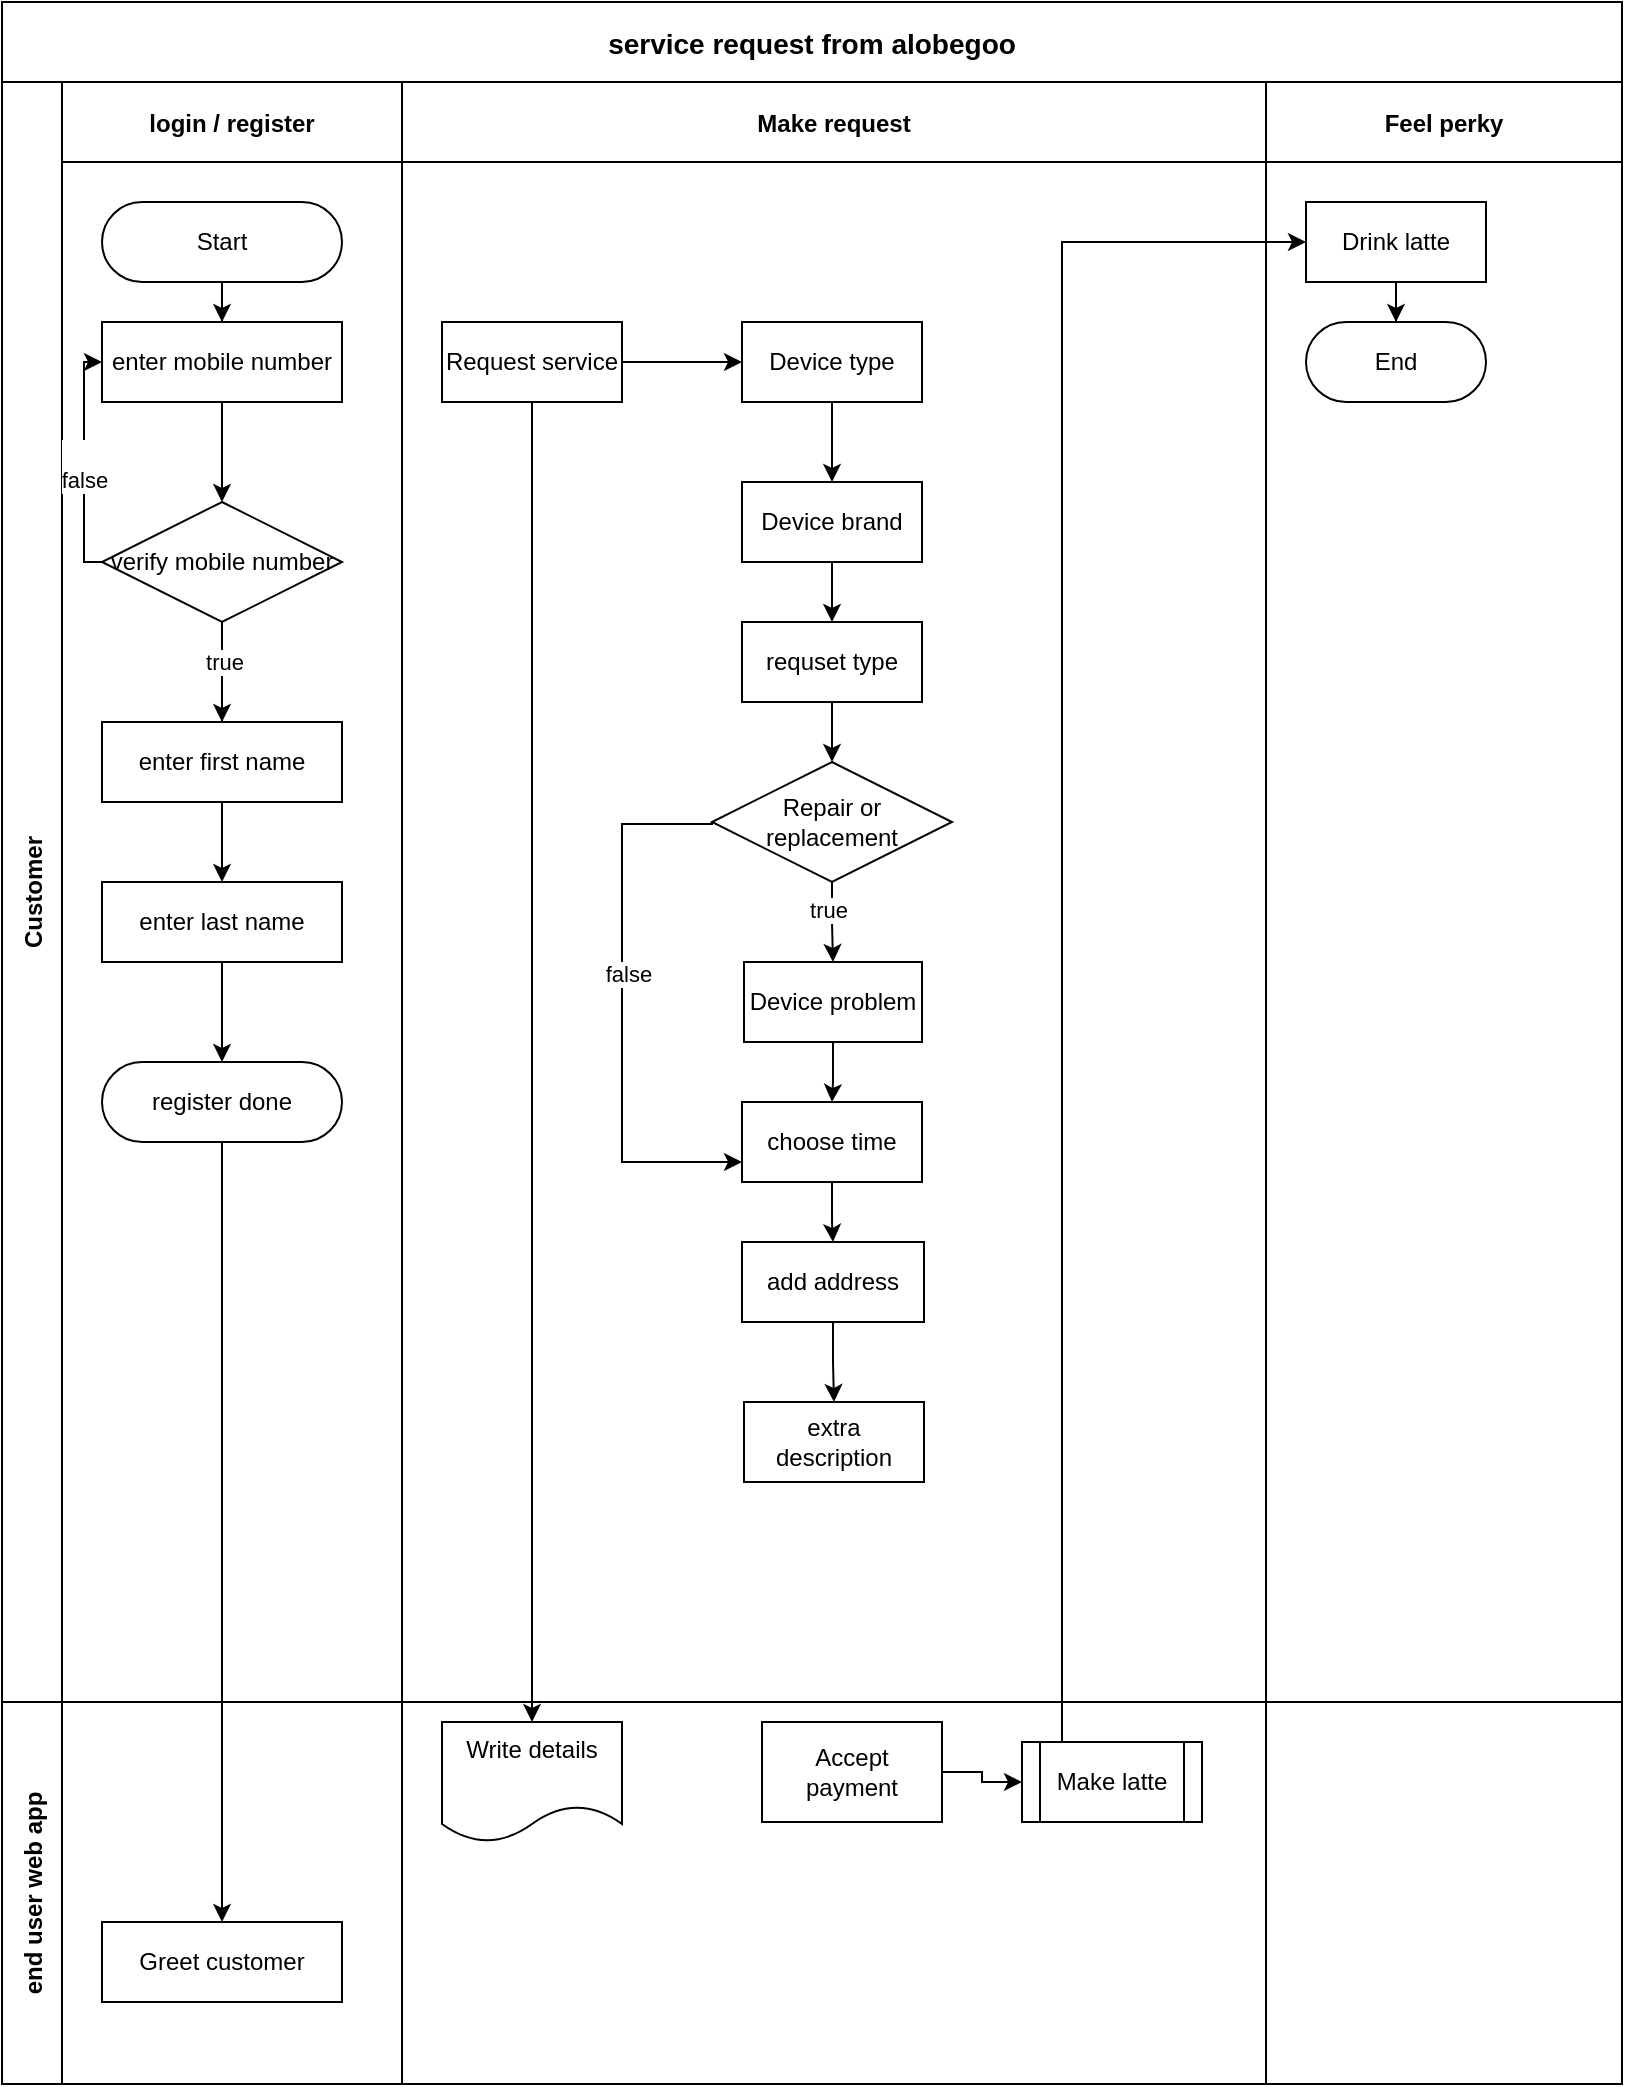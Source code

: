 <mxfile version="24.7.16">
  <diagram id="kgpKYQtTHZ0yAKxKKP6v" name="Page-1">
    <mxGraphModel dx="880" dy="434" grid="1" gridSize="10" guides="1" tooltips="1" connect="1" arrows="1" fold="1" page="1" pageScale="1" pageWidth="850" pageHeight="1100" math="0" shadow="0">
      <root>
        <mxCell id="0" />
        <mxCell id="1" parent="0" />
        <mxCell id="3nuBFxr9cyL0pnOWT2aG-1" value="service request from alobegoo" style="shape=table;childLayout=tableLayout;startSize=40;collapsible=0;recursiveResize=0;expand=0;fillColor=none;fontStyle=1;fontSize=14;" parent="1" vertex="1">
          <mxGeometry x="30" y="240" width="810" height="1041" as="geometry" />
        </mxCell>
        <mxCell id="3nuBFxr9cyL0pnOWT2aG-3" value="Customer" style="shape=tableRow;horizontal=0;swimlaneHead=0;swimlaneBody=0;top=0;left=0;bottom=0;right=0;fillColor=none;points=[[0,0.5],[1,0.5]];portConstraint=eastwest;startSize=30;collapsible=0;recursiveResize=0;expand=0;fontStyle=1;" parent="3nuBFxr9cyL0pnOWT2aG-1" vertex="1">
          <mxGeometry y="40" width="810" height="810" as="geometry" />
        </mxCell>
        <mxCell id="3nuBFxr9cyL0pnOWT2aG-4" value="login / register" style="swimlane;swimlaneHead=0;swimlaneBody=0;connectable=0;fillColor=none;startSize=40;collapsible=0;recursiveResize=0;expand=0;fontStyle=1;" parent="3nuBFxr9cyL0pnOWT2aG-3" vertex="1">
          <mxGeometry x="30" width="170" height="810" as="geometry">
            <mxRectangle width="170" height="810" as="alternateBounds" />
          </mxGeometry>
        </mxCell>
        <mxCell id="3nuBFxr9cyL0pnOWT2aG-5" style="edgeStyle=orthogonalEdgeStyle;rounded=0;orthogonalLoop=1;jettySize=auto;html=1;" parent="3nuBFxr9cyL0pnOWT2aG-4" source="3nuBFxr9cyL0pnOWT2aG-6" target="3nuBFxr9cyL0pnOWT2aG-7" edge="1">
          <mxGeometry relative="1" as="geometry" />
        </mxCell>
        <mxCell id="3nuBFxr9cyL0pnOWT2aG-6" value="Start" style="rounded=1;whiteSpace=wrap;html=1;arcSize=50;" parent="3nuBFxr9cyL0pnOWT2aG-4" vertex="1">
          <mxGeometry x="20" y="60" width="120" height="40" as="geometry" />
        </mxCell>
        <mxCell id="NAZ2Pt0wh43VwbpH7oxr-29" value="" style="edgeStyle=orthogonalEdgeStyle;rounded=0;orthogonalLoop=1;jettySize=auto;html=1;" edge="1" parent="3nuBFxr9cyL0pnOWT2aG-4" source="3nuBFxr9cyL0pnOWT2aG-7" target="NAZ2Pt0wh43VwbpH7oxr-24">
          <mxGeometry relative="1" as="geometry" />
        </mxCell>
        <mxCell id="3nuBFxr9cyL0pnOWT2aG-7" value="enter mobile number" style="rounded=0;whiteSpace=wrap;html=1;" parent="3nuBFxr9cyL0pnOWT2aG-4" vertex="1">
          <mxGeometry x="20" y="120" width="120" height="40" as="geometry" />
        </mxCell>
        <mxCell id="NAZ2Pt0wh43VwbpH7oxr-33" style="edgeStyle=orthogonalEdgeStyle;rounded=0;orthogonalLoop=1;jettySize=auto;html=1;entryX=0;entryY=0.5;entryDx=0;entryDy=0;" edge="1" parent="3nuBFxr9cyL0pnOWT2aG-4" source="NAZ2Pt0wh43VwbpH7oxr-2" target="3nuBFxr9cyL0pnOWT2aG-7">
          <mxGeometry relative="1" as="geometry">
            <mxPoint x="10" y="140" as="targetPoint" />
            <Array as="points">
              <mxPoint x="80" y="240" />
              <mxPoint x="11" y="240" />
              <mxPoint x="11" y="140" />
            </Array>
          </mxGeometry>
        </mxCell>
        <mxCell id="NAZ2Pt0wh43VwbpH7oxr-37" value="&lt;div&gt;&lt;br&gt;&lt;/div&gt;&lt;div&gt;false&lt;/div&gt;" style="edgeLabel;html=1;align=center;verticalAlign=middle;resizable=0;points=[];" vertex="1" connectable="0" parent="NAZ2Pt0wh43VwbpH7oxr-33">
          <mxGeometry x="0.53" relative="1" as="geometry">
            <mxPoint as="offset" />
          </mxGeometry>
        </mxCell>
        <mxCell id="NAZ2Pt0wh43VwbpH7oxr-38" value="" style="edgeStyle=orthogonalEdgeStyle;rounded=0;orthogonalLoop=1;jettySize=auto;html=1;" edge="1" parent="3nuBFxr9cyL0pnOWT2aG-4" source="NAZ2Pt0wh43VwbpH7oxr-2" target="NAZ2Pt0wh43VwbpH7oxr-16">
          <mxGeometry relative="1" as="geometry" />
        </mxCell>
        <mxCell id="NAZ2Pt0wh43VwbpH7oxr-2" value="enter first name" style="whiteSpace=wrap;html=1;rounded=0;" vertex="1" parent="3nuBFxr9cyL0pnOWT2aG-4">
          <mxGeometry x="20" y="320" width="120" height="40" as="geometry" />
        </mxCell>
        <mxCell id="NAZ2Pt0wh43VwbpH7oxr-16" value="enter last name" style="whiteSpace=wrap;html=1;align=center;" vertex="1" parent="3nuBFxr9cyL0pnOWT2aG-4">
          <mxGeometry x="20" y="400" width="120" height="40" as="geometry" />
        </mxCell>
        <mxCell id="NAZ2Pt0wh43VwbpH7oxr-30" value="" style="edgeStyle=orthogonalEdgeStyle;rounded=0;orthogonalLoop=1;jettySize=auto;html=1;" edge="1" parent="3nuBFxr9cyL0pnOWT2aG-4" source="NAZ2Pt0wh43VwbpH7oxr-24" target="NAZ2Pt0wh43VwbpH7oxr-2">
          <mxGeometry relative="1" as="geometry" />
        </mxCell>
        <mxCell id="NAZ2Pt0wh43VwbpH7oxr-31" value="true" style="edgeLabel;html=1;align=center;verticalAlign=middle;resizable=0;points=[];" vertex="1" connectable="0" parent="NAZ2Pt0wh43VwbpH7oxr-30">
          <mxGeometry x="-0.2" y="1" relative="1" as="geometry">
            <mxPoint as="offset" />
          </mxGeometry>
        </mxCell>
        <mxCell id="NAZ2Pt0wh43VwbpH7oxr-24" value="verify mobile number" style="shape=rhombus;perimeter=rhombusPerimeter;whiteSpace=wrap;html=1;align=center;" vertex="1" parent="3nuBFxr9cyL0pnOWT2aG-4">
          <mxGeometry x="20" y="210" width="120" height="60" as="geometry" />
        </mxCell>
        <mxCell id="NAZ2Pt0wh43VwbpH7oxr-42" value="register done" style="rounded=1;whiteSpace=wrap;html=1;arcSize=50;" vertex="1" parent="3nuBFxr9cyL0pnOWT2aG-4">
          <mxGeometry x="20" y="490" width="120" height="40" as="geometry" />
        </mxCell>
        <mxCell id="NAZ2Pt0wh43VwbpH7oxr-43" value="" style="edgeStyle=orthogonalEdgeStyle;rounded=0;orthogonalLoop=1;jettySize=auto;html=1;" edge="1" parent="3nuBFxr9cyL0pnOWT2aG-4" source="NAZ2Pt0wh43VwbpH7oxr-16" target="NAZ2Pt0wh43VwbpH7oxr-42">
          <mxGeometry relative="1" as="geometry">
            <mxPoint x="180" y="660" as="sourcePoint" />
            <mxPoint x="180" y="890" as="targetPoint" />
          </mxGeometry>
        </mxCell>
        <mxCell id="3nuBFxr9cyL0pnOWT2aG-8" value="Make request" style="swimlane;swimlaneHead=0;swimlaneBody=0;connectable=0;fillColor=none;startSize=40;collapsible=0;recursiveResize=0;expand=0;fontStyle=1;" parent="3nuBFxr9cyL0pnOWT2aG-3" vertex="1">
          <mxGeometry x="200" width="432" height="810" as="geometry">
            <mxRectangle width="432" height="810" as="alternateBounds" />
          </mxGeometry>
        </mxCell>
        <mxCell id="NAZ2Pt0wh43VwbpH7oxr-47" value="" style="edgeStyle=orthogonalEdgeStyle;rounded=0;orthogonalLoop=1;jettySize=auto;html=1;" edge="1" parent="3nuBFxr9cyL0pnOWT2aG-8" source="3nuBFxr9cyL0pnOWT2aG-9" target="3nuBFxr9cyL0pnOWT2aG-10">
          <mxGeometry relative="1" as="geometry" />
        </mxCell>
        <mxCell id="3nuBFxr9cyL0pnOWT2aG-9" value="Request service" style="rounded=0;whiteSpace=wrap;html=1;" parent="3nuBFxr9cyL0pnOWT2aG-8" vertex="1">
          <mxGeometry x="20" y="120" width="90" height="40" as="geometry" />
        </mxCell>
        <mxCell id="NAZ2Pt0wh43VwbpH7oxr-54" value="" style="edgeStyle=orthogonalEdgeStyle;rounded=0;orthogonalLoop=1;jettySize=auto;html=1;" edge="1" parent="3nuBFxr9cyL0pnOWT2aG-8" source="3nuBFxr9cyL0pnOWT2aG-10" target="NAZ2Pt0wh43VwbpH7oxr-50">
          <mxGeometry relative="1" as="geometry" />
        </mxCell>
        <mxCell id="3nuBFxr9cyL0pnOWT2aG-10" value="Device type" style="rounded=0;whiteSpace=wrap;html=1;" parent="3nuBFxr9cyL0pnOWT2aG-8" vertex="1">
          <mxGeometry x="170" y="120" width="90" height="40" as="geometry" />
        </mxCell>
        <mxCell id="NAZ2Pt0wh43VwbpH7oxr-57" value="" style="edgeStyle=orthogonalEdgeStyle;rounded=0;orthogonalLoop=1;jettySize=auto;html=1;" edge="1" parent="3nuBFxr9cyL0pnOWT2aG-8" source="NAZ2Pt0wh43VwbpH7oxr-50">
          <mxGeometry relative="1" as="geometry">
            <mxPoint x="215" y="270" as="targetPoint" />
          </mxGeometry>
        </mxCell>
        <mxCell id="NAZ2Pt0wh43VwbpH7oxr-50" value="Device brand" style="whiteSpace=wrap;html=1;align=center;" vertex="1" parent="3nuBFxr9cyL0pnOWT2aG-8">
          <mxGeometry x="170" y="200" width="90" height="40" as="geometry" />
        </mxCell>
        <mxCell id="NAZ2Pt0wh43VwbpH7oxr-67" value="" style="edgeStyle=orthogonalEdgeStyle;rounded=0;orthogonalLoop=1;jettySize=auto;html=1;" edge="1" parent="3nuBFxr9cyL0pnOWT2aG-8" source="NAZ2Pt0wh43VwbpH7oxr-58" target="NAZ2Pt0wh43VwbpH7oxr-66">
          <mxGeometry relative="1" as="geometry" />
        </mxCell>
        <mxCell id="NAZ2Pt0wh43VwbpH7oxr-58" value="Device problem" style="whiteSpace=wrap;html=1;align=center;" vertex="1" parent="3nuBFxr9cyL0pnOWT2aG-8">
          <mxGeometry x="171" y="440" width="89" height="40" as="geometry" />
        </mxCell>
        <mxCell id="NAZ2Pt0wh43VwbpH7oxr-62" value="" style="edgeStyle=orthogonalEdgeStyle;rounded=0;orthogonalLoop=1;jettySize=auto;html=1;" edge="1" parent="3nuBFxr9cyL0pnOWT2aG-8" source="NAZ2Pt0wh43VwbpH7oxr-60" target="NAZ2Pt0wh43VwbpH7oxr-61">
          <mxGeometry relative="1" as="geometry" />
        </mxCell>
        <mxCell id="NAZ2Pt0wh43VwbpH7oxr-60" value="requset type" style="whiteSpace=wrap;html=1;align=center;" vertex="1" parent="3nuBFxr9cyL0pnOWT2aG-8">
          <mxGeometry x="170" y="270" width="90" height="40" as="geometry" />
        </mxCell>
        <mxCell id="NAZ2Pt0wh43VwbpH7oxr-64" value="" style="edgeStyle=orthogonalEdgeStyle;rounded=0;orthogonalLoop=1;jettySize=auto;html=1;" edge="1" parent="3nuBFxr9cyL0pnOWT2aG-8" source="NAZ2Pt0wh43VwbpH7oxr-61" target="NAZ2Pt0wh43VwbpH7oxr-58">
          <mxGeometry relative="1" as="geometry" />
        </mxCell>
        <mxCell id="NAZ2Pt0wh43VwbpH7oxr-65" value="true" style="edgeLabel;html=1;align=center;verticalAlign=middle;resizable=0;points=[];" vertex="1" connectable="0" parent="NAZ2Pt0wh43VwbpH7oxr-64">
          <mxGeometry x="-0.41" y="-2" relative="1" as="geometry">
            <mxPoint y="2" as="offset" />
          </mxGeometry>
        </mxCell>
        <mxCell id="NAZ2Pt0wh43VwbpH7oxr-119" style="edgeStyle=orthogonalEdgeStyle;rounded=0;orthogonalLoop=1;jettySize=auto;html=1;entryX=0;entryY=0.75;entryDx=0;entryDy=0;" edge="1" parent="3nuBFxr9cyL0pnOWT2aG-8" target="NAZ2Pt0wh43VwbpH7oxr-66">
          <mxGeometry relative="1" as="geometry">
            <mxPoint x="155" y="370" as="sourcePoint" />
            <mxPoint x="110" y="500" as="targetPoint" />
            <Array as="points">
              <mxPoint x="155" y="371" />
              <mxPoint x="110" y="371" />
              <mxPoint x="110" y="540" />
            </Array>
          </mxGeometry>
        </mxCell>
        <mxCell id="NAZ2Pt0wh43VwbpH7oxr-120" value="false" style="edgeLabel;html=1;align=center;verticalAlign=middle;resizable=0;points=[];" vertex="1" connectable="0" parent="NAZ2Pt0wh43VwbpH7oxr-119">
          <mxGeometry x="-0.12" y="3" relative="1" as="geometry">
            <mxPoint as="offset" />
          </mxGeometry>
        </mxCell>
        <mxCell id="NAZ2Pt0wh43VwbpH7oxr-61" value="Repair or replacement" style="shape=rhombus;perimeter=rhombusPerimeter;whiteSpace=wrap;html=1;align=center;" vertex="1" parent="3nuBFxr9cyL0pnOWT2aG-8">
          <mxGeometry x="155" y="340" width="120" height="60" as="geometry" />
        </mxCell>
        <mxCell id="NAZ2Pt0wh43VwbpH7oxr-121" value="" style="edgeStyle=orthogonalEdgeStyle;rounded=0;orthogonalLoop=1;jettySize=auto;html=1;" edge="1" parent="3nuBFxr9cyL0pnOWT2aG-8" source="NAZ2Pt0wh43VwbpH7oxr-66" target="NAZ2Pt0wh43VwbpH7oxr-116">
          <mxGeometry relative="1" as="geometry" />
        </mxCell>
        <mxCell id="NAZ2Pt0wh43VwbpH7oxr-66" value="choose time" style="whiteSpace=wrap;html=1;align=center;" vertex="1" parent="3nuBFxr9cyL0pnOWT2aG-8">
          <mxGeometry x="170" y="510" width="90" height="40" as="geometry" />
        </mxCell>
        <mxCell id="NAZ2Pt0wh43VwbpH7oxr-133" value="" style="edgeStyle=orthogonalEdgeStyle;rounded=0;orthogonalLoop=1;jettySize=auto;html=1;" edge="1" parent="3nuBFxr9cyL0pnOWT2aG-8" source="NAZ2Pt0wh43VwbpH7oxr-116" target="NAZ2Pt0wh43VwbpH7oxr-122">
          <mxGeometry relative="1" as="geometry" />
        </mxCell>
        <mxCell id="NAZ2Pt0wh43VwbpH7oxr-116" value="add address" style="whiteSpace=wrap;html=1;align=center;" vertex="1" parent="3nuBFxr9cyL0pnOWT2aG-8">
          <mxGeometry x="170" y="580" width="91" height="40" as="geometry" />
        </mxCell>
        <mxCell id="NAZ2Pt0wh43VwbpH7oxr-122" value="extra description" style="whiteSpace=wrap;html=1;align=center;" vertex="1" parent="3nuBFxr9cyL0pnOWT2aG-8">
          <mxGeometry x="171" y="660" width="90" height="40" as="geometry" />
        </mxCell>
        <mxCell id="3nuBFxr9cyL0pnOWT2aG-11" value="Feel perky" style="swimlane;swimlaneHead=0;swimlaneBody=0;connectable=0;fillColor=none;startSize=40;collapsible=0;recursiveResize=0;expand=0;fontStyle=1;" parent="3nuBFxr9cyL0pnOWT2aG-3" vertex="1">
          <mxGeometry x="632" width="178" height="810" as="geometry">
            <mxRectangle width="178" height="810" as="alternateBounds" />
          </mxGeometry>
        </mxCell>
        <mxCell id="3nuBFxr9cyL0pnOWT2aG-12" style="edgeStyle=orthogonalEdgeStyle;rounded=0;orthogonalLoop=1;jettySize=auto;html=1;" parent="3nuBFxr9cyL0pnOWT2aG-11" source="3nuBFxr9cyL0pnOWT2aG-13" target="3nuBFxr9cyL0pnOWT2aG-14" edge="1">
          <mxGeometry relative="1" as="geometry" />
        </mxCell>
        <mxCell id="3nuBFxr9cyL0pnOWT2aG-13" value="Drink latte" style="rounded=0;whiteSpace=wrap;html=1;" parent="3nuBFxr9cyL0pnOWT2aG-11" vertex="1">
          <mxGeometry x="20" y="60" width="90" height="40" as="geometry" />
        </mxCell>
        <mxCell id="3nuBFxr9cyL0pnOWT2aG-14" value="End" style="rounded=1;whiteSpace=wrap;html=1;arcSize=50;" parent="3nuBFxr9cyL0pnOWT2aG-11" vertex="1">
          <mxGeometry x="20" y="120" width="90" height="40" as="geometry" />
        </mxCell>
        <mxCell id="3nuBFxr9cyL0pnOWT2aG-15" value="end user web app" style="shape=tableRow;horizontal=0;swimlaneHead=0;swimlaneBody=0;top=0;left=0;bottom=0;right=0;fillColor=none;points=[[0,0.5],[1,0.5]];portConstraint=eastwest;startSize=30;collapsible=0;recursiveResize=0;expand=0;fontStyle=1;" parent="3nuBFxr9cyL0pnOWT2aG-1" vertex="1">
          <mxGeometry y="850" width="810" height="191" as="geometry" />
        </mxCell>
        <mxCell id="3nuBFxr9cyL0pnOWT2aG-16" value="" style="swimlane;swimlaneHead=0;swimlaneBody=0;connectable=0;fillColor=none;startSize=0;collapsible=0;recursiveResize=0;expand=0;fontStyle=1;" parent="3nuBFxr9cyL0pnOWT2aG-15" vertex="1">
          <mxGeometry x="30" width="170" height="191" as="geometry">
            <mxRectangle width="170" height="191" as="alternateBounds" />
          </mxGeometry>
        </mxCell>
        <mxCell id="3nuBFxr9cyL0pnOWT2aG-17" value="Greet customer" style="rounded=0;whiteSpace=wrap;html=1;" parent="3nuBFxr9cyL0pnOWT2aG-16" vertex="1">
          <mxGeometry x="20" y="110" width="120" height="40" as="geometry" />
        </mxCell>
        <mxCell id="3nuBFxr9cyL0pnOWT2aG-18" value="" style="swimlane;swimlaneHead=0;swimlaneBody=0;connectable=0;fillColor=none;startSize=0;collapsible=0;recursiveResize=0;expand=0;fontStyle=1;" parent="3nuBFxr9cyL0pnOWT2aG-15" vertex="1">
          <mxGeometry x="200" width="432" height="191" as="geometry">
            <mxRectangle width="432" height="191" as="alternateBounds" />
          </mxGeometry>
        </mxCell>
        <mxCell id="3nuBFxr9cyL0pnOWT2aG-19" value="" style="edgeStyle=orthogonalEdgeStyle;rounded=0;orthogonalLoop=1;jettySize=auto;html=1;" parent="3nuBFxr9cyL0pnOWT2aG-18" source="3nuBFxr9cyL0pnOWT2aG-20" target="3nuBFxr9cyL0pnOWT2aG-22" edge="1">
          <mxGeometry relative="1" as="geometry" />
        </mxCell>
        <mxCell id="3nuBFxr9cyL0pnOWT2aG-20" value="Accept&lt;br&gt;payment" style="rounded=0;whiteSpace=wrap;html=1;" parent="3nuBFxr9cyL0pnOWT2aG-18" vertex="1">
          <mxGeometry x="180" y="10" width="90" height="50" as="geometry" />
        </mxCell>
        <mxCell id="3nuBFxr9cyL0pnOWT2aG-21" value="Write details&lt;div&gt;&lt;br/&gt;&lt;/div&gt;" style="shape=document;whiteSpace=wrap;html=1;boundedLbl=1;" parent="3nuBFxr9cyL0pnOWT2aG-18" vertex="1">
          <mxGeometry x="20" y="10" width="90" height="60" as="geometry" />
        </mxCell>
        <mxCell id="3nuBFxr9cyL0pnOWT2aG-22" value="Make latte" style="shape=process;whiteSpace=wrap;html=1;backgroundOutline=1;" parent="3nuBFxr9cyL0pnOWT2aG-18" vertex="1">
          <mxGeometry x="310" y="20" width="90" height="40" as="geometry" />
        </mxCell>
        <mxCell id="3nuBFxr9cyL0pnOWT2aG-23" value="" style="swimlane;swimlaneHead=0;swimlaneBody=0;connectable=0;fillColor=none;startSize=0;collapsible=0;recursiveResize=0;expand=0;fontStyle=1;" parent="3nuBFxr9cyL0pnOWT2aG-15" vertex="1">
          <mxGeometry x="632" width="178" height="191" as="geometry">
            <mxRectangle width="178" height="191" as="alternateBounds" />
          </mxGeometry>
        </mxCell>
        <mxCell id="3nuBFxr9cyL0pnOWT2aG-25" value="" style="edgeStyle=orthogonalEdgeStyle;rounded=0;orthogonalLoop=1;jettySize=auto;html=1;" parent="3nuBFxr9cyL0pnOWT2aG-1" source="3nuBFxr9cyL0pnOWT2aG-9" target="3nuBFxr9cyL0pnOWT2aG-21" edge="1">
          <mxGeometry relative="1" as="geometry" />
        </mxCell>
        <mxCell id="3nuBFxr9cyL0pnOWT2aG-28" style="edgeStyle=orthogonalEdgeStyle;rounded=0;orthogonalLoop=1;jettySize=auto;html=1;" parent="3nuBFxr9cyL0pnOWT2aG-1" source="3nuBFxr9cyL0pnOWT2aG-22" target="3nuBFxr9cyL0pnOWT2aG-13" edge="1">
          <mxGeometry relative="1" as="geometry">
            <Array as="points">
              <mxPoint x="530" y="260" />
              <mxPoint x="530" y="120" />
            </Array>
          </mxGeometry>
        </mxCell>
        <mxCell id="NAZ2Pt0wh43VwbpH7oxr-39" value="" style="edgeStyle=orthogonalEdgeStyle;rounded=0;orthogonalLoop=1;jettySize=auto;html=1;" edge="1" parent="3nuBFxr9cyL0pnOWT2aG-1" source="NAZ2Pt0wh43VwbpH7oxr-42" target="3nuBFxr9cyL0pnOWT2aG-17">
          <mxGeometry relative="1" as="geometry" />
        </mxCell>
      </root>
    </mxGraphModel>
  </diagram>
</mxfile>
